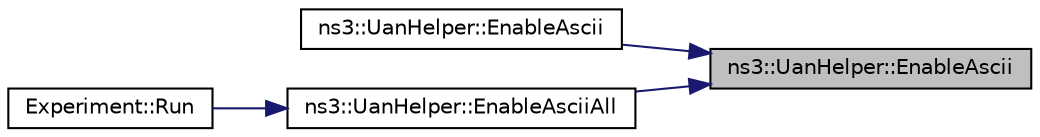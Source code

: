 digraph "ns3::UanHelper::EnableAscii"
{
 // LATEX_PDF_SIZE
  edge [fontname="Helvetica",fontsize="10",labelfontname="Helvetica",labelfontsize="10"];
  node [fontname="Helvetica",fontsize="10",shape=record];
  rankdir="RL";
  Node1 [label="ns3::UanHelper::EnableAscii",height=0.2,width=0.4,color="black", fillcolor="grey75", style="filled", fontcolor="black",tooltip="Enable ascii output on the specified deviceid within the specified nodeid if it is of type ns3::UanNe..."];
  Node1 -> Node2 [dir="back",color="midnightblue",fontsize="10",style="solid",fontname="Helvetica"];
  Node2 [label="ns3::UanHelper::EnableAscii",height=0.2,width=0.4,color="black", fillcolor="white", style="filled",URL="$classns3_1_1_uan_helper.html#afb3901e0292a0b160606ebcbf5fdb2d9",tooltip="Enable ascii output on each device which is of the ns3::UanNetDevice type and which is located in the..."];
  Node1 -> Node3 [dir="back",color="midnightblue",fontsize="10",style="solid",fontname="Helvetica"];
  Node3 [label="ns3::UanHelper::EnableAsciiAll",height=0.2,width=0.4,color="black", fillcolor="white", style="filled",URL="$classns3_1_1_uan_helper.html#abbb973784878ac6addc48cf2a6a18da0",tooltip="Enable ascii output on each device which is of the ns3::UanNetDevice type and dump that to the specif..."];
  Node3 -> Node4 [dir="back",color="midnightblue",fontsize="10",style="solid",fontname="Helvetica"];
  Node4 [label="Experiment::Run",height=0.2,width=0.4,color="black", fillcolor="white", style="filled",URL="$class_experiment.html#a2e7dad008a78e106fdbde1917d0bca1b",tooltip="Run an experiment across a range of congestion window values."];
}
